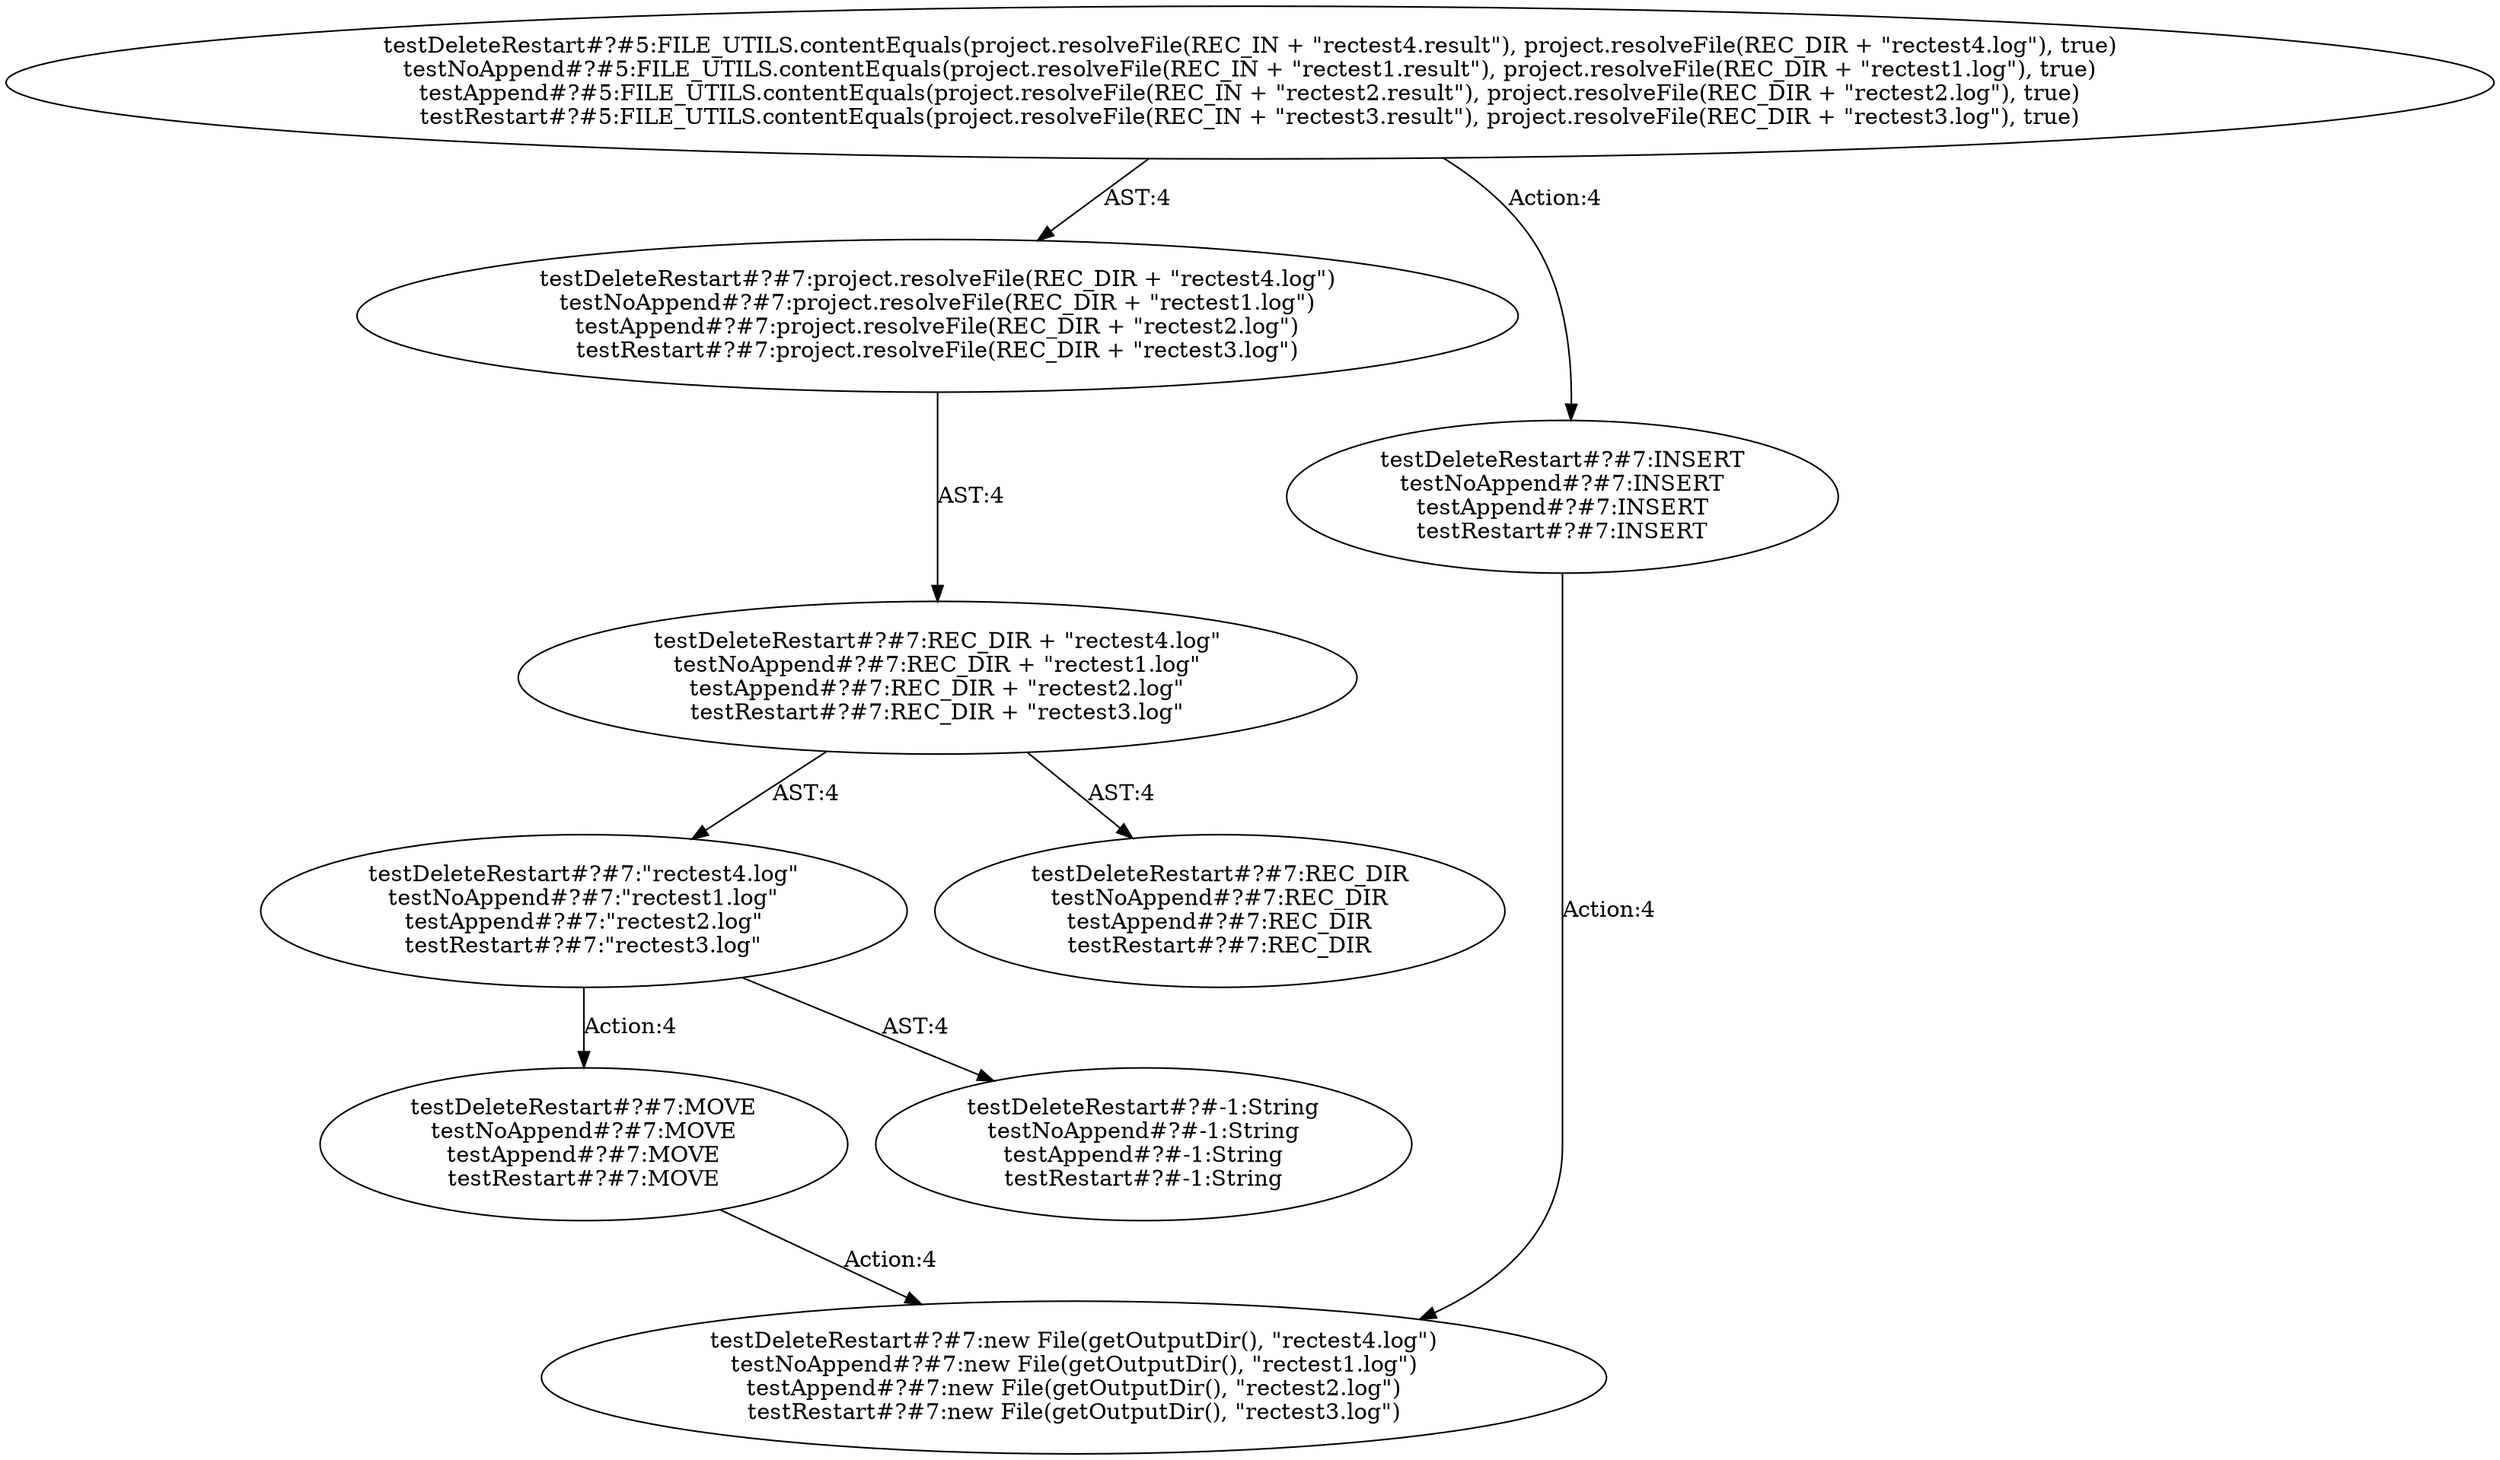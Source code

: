 digraph "Pattern" {
0 [label="testDeleteRestart#?#7:MOVE
testNoAppend#?#7:MOVE
testAppend#?#7:MOVE
testRestart#?#7:MOVE" shape=ellipse]
1 [label="testDeleteRestart#?#7:\"rectest4.log\"
testNoAppend#?#7:\"rectest1.log\"
testAppend#?#7:\"rectest2.log\"
testRestart#?#7:\"rectest3.log\"" shape=ellipse]
2 [label="testDeleteRestart#?#7:REC_DIR + \"rectest4.log\"
testNoAppend#?#7:REC_DIR + \"rectest1.log\"
testAppend#?#7:REC_DIR + \"rectest2.log\"
testRestart#?#7:REC_DIR + \"rectest3.log\"" shape=ellipse]
3 [label="testDeleteRestart#?#7:project.resolveFile(REC_DIR + \"rectest4.log\")
testNoAppend#?#7:project.resolveFile(REC_DIR + \"rectest1.log\")
testAppend#?#7:project.resolveFile(REC_DIR + \"rectest2.log\")
testRestart#?#7:project.resolveFile(REC_DIR + \"rectest3.log\")" shape=ellipse]
4 [label="testDeleteRestart#?#7:REC_DIR
testNoAppend#?#7:REC_DIR
testAppend#?#7:REC_DIR
testRestart#?#7:REC_DIR" shape=ellipse]
5 [label="testDeleteRestart#?#-1:String
testNoAppend#?#-1:String
testAppend#?#-1:String
testRestart#?#-1:String" shape=ellipse]
6 [label="testDeleteRestart#?#7:new File(getOutputDir(), \"rectest4.log\")
testNoAppend#?#7:new File(getOutputDir(), \"rectest1.log\")
testAppend#?#7:new File(getOutputDir(), \"rectest2.log\")
testRestart#?#7:new File(getOutputDir(), \"rectest3.log\")" shape=ellipse]
7 [label="testDeleteRestart#?#7:INSERT
testNoAppend#?#7:INSERT
testAppend#?#7:INSERT
testRestart#?#7:INSERT" shape=ellipse]
8 [label="testDeleteRestart#?#5:FILE_UTILS.contentEquals(project.resolveFile(REC_IN + \"rectest4.result\"), project.resolveFile(REC_DIR + \"rectest4.log\"), true)
testNoAppend#?#5:FILE_UTILS.contentEquals(project.resolveFile(REC_IN + \"rectest1.result\"), project.resolveFile(REC_DIR + \"rectest1.log\"), true)
testAppend#?#5:FILE_UTILS.contentEquals(project.resolveFile(REC_IN + \"rectest2.result\"), project.resolveFile(REC_DIR + \"rectest2.log\"), true)
testRestart#?#5:FILE_UTILS.contentEquals(project.resolveFile(REC_IN + \"rectest3.result\"), project.resolveFile(REC_DIR + \"rectest3.log\"), true)" shape=ellipse]
0 -> 6 [label="Action:4"];
1 -> 0 [label="Action:4"];
1 -> 5 [label="AST:4"];
2 -> 1 [label="AST:4"];
2 -> 4 [label="AST:4"];
3 -> 2 [label="AST:4"];
7 -> 6 [label="Action:4"];
8 -> 3 [label="AST:4"];
8 -> 7 [label="Action:4"];
}